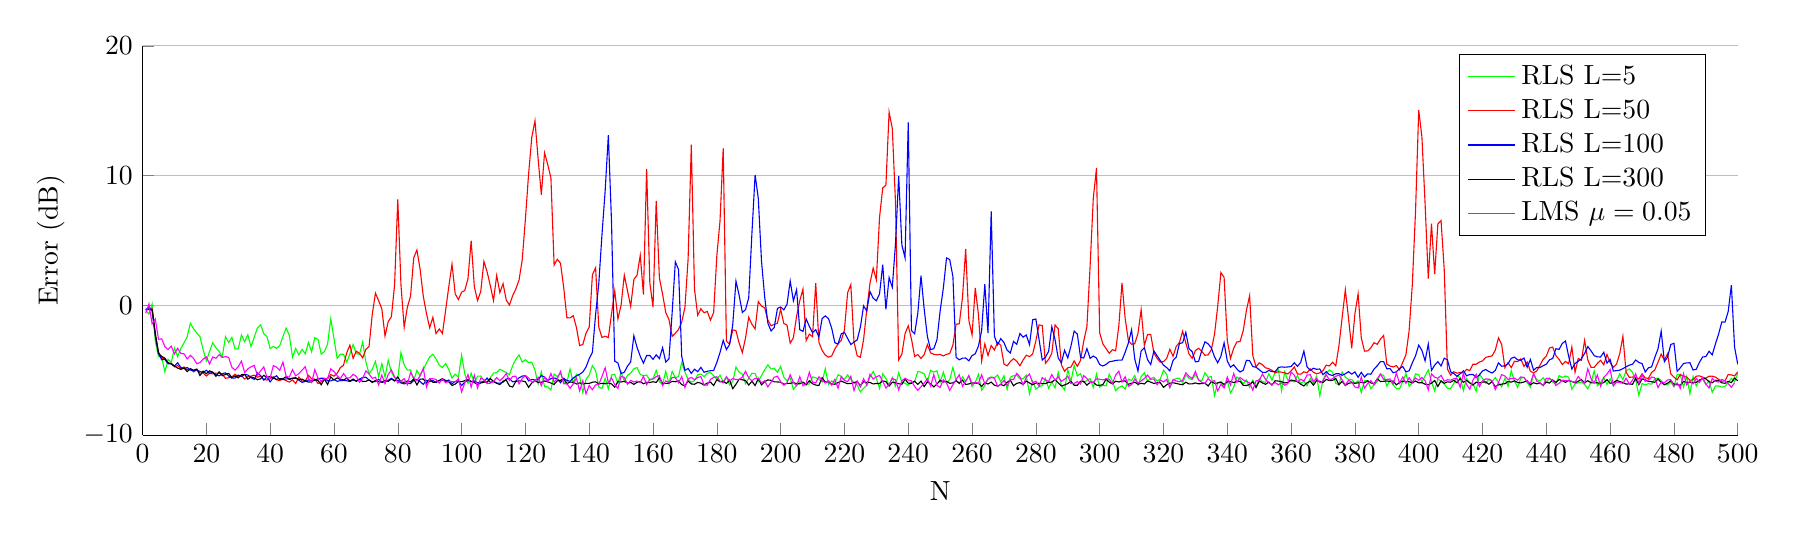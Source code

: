 % This file was created by matlab2tikz v0.4.7 running on MATLAB 8.1.
% Copyright (c) 2008--2014, Nico Schlömer <nico.schloemer@gmail.com>
% All rights reserved.
% Minimal pgfplots version: 1.3
% 
% The latest updates can be retrieved from
%   http://www.mathworks.com/matlabcentral/fileexchange/22022-matlab2tikz
% where you can also make suggestions and rate matlab2tikz.
% 
%
% defining custom colors
\definecolor{mycolor1}{rgb}{1.0,0.0,1.0}%
%
\begin{tikzpicture}

\begin{axis}[%
width=7.976in,
height=1.947in,
unbounded coords=jump,
scale only axis,
xmin=0,
xmax=500,
xlabel={N},
ymin=-10,
ymax=20,
ylabel={Error (dB)},
ymajorgrids,
axis x line*=bottom,
axis y line*=left,
legend style={draw=black,fill=white,legend cell align=left}
]
\addplot [color=green,solid]
  table[row sep=crcr]{1	-0.403\\
2	-0.658\\
3	0.111\\
4	-2.754\\
5	-3.931\\
6	-3.975\\
7	-5.121\\
8	-4.162\\
9	-4.38\\
10	-3.285\\
11	-3.953\\
12	-3.313\\
13	-2.889\\
14	-2.407\\
15	-1.378\\
16	-1.799\\
17	-2.125\\
18	-2.405\\
19	-3.424\\
20	-4.275\\
21	-3.558\\
22	-2.864\\
23	-3.259\\
24	-3.553\\
25	-3.945\\
26	-2.409\\
27	-2.865\\
28	-2.465\\
29	-3.37\\
30	-3.334\\
31	-2.283\\
32	-2.788\\
33	-2.265\\
34	-3.18\\
35	-2.472\\
36	-1.737\\
37	-1.497\\
38	-2.175\\
39	-2.408\\
40	-3.328\\
41	-3.166\\
42	-3.301\\
43	-3.101\\
44	-2.396\\
45	-1.743\\
46	-2.307\\
47	-3.984\\
48	-3.318\\
49	-3.812\\
50	-3.388\\
51	-3.729\\
52	-2.857\\
53	-3.572\\
54	-2.48\\
55	-2.627\\
56	-3.75\\
57	-3.556\\
58	-2.974\\
59	-1.038\\
60	-2.558\\
61	-4.082\\
62	-3.758\\
63	-3.766\\
64	-4.371\\
65	-3.733\\
66	-3.015\\
67	-3.705\\
68	-3.774\\
69	-2.817\\
70	-4.369\\
71	-5.26\\
72	-4.926\\
73	-4.314\\
74	-5.484\\
75	-4.49\\
76	-5.534\\
77	-4.218\\
78	-5.161\\
79	-5.586\\
80	-5.583\\
81	-3.633\\
82	-4.573\\
83	-4.989\\
84	-4.974\\
85	-5.772\\
86	-5.009\\
87	-5.413\\
88	-4.952\\
89	-4.426\\
90	-3.976\\
91	-3.759\\
92	-4.118\\
93	-4.61\\
94	-4.777\\
95	-4.479\\
96	-4.954\\
97	-5.596\\
98	-5.302\\
99	-5.534\\
100	-3.832\\
101	-5.273\\
102	-6.011\\
103	-5.215\\
104	-5.952\\
105	-5.451\\
106	-5.441\\
107	-5.838\\
108	-5.957\\
109	-5.57\\
110	-5.215\\
111	-5.173\\
112	-4.924\\
113	-5.039\\
114	-5.164\\
115	-5.336\\
116	-4.648\\
117	-4.147\\
118	-3.812\\
119	-4.363\\
120	-4.189\\
121	-4.394\\
122	-4.368\\
123	-4.985\\
124	-6.048\\
125	-5.109\\
126	-6.261\\
127	-6.274\\
128	-6.514\\
129	-5.287\\
130	-5.485\\
131	-5.206\\
132	-5.908\\
133	-5.92\\
134	-4.909\\
135	-5.98\\
136	-5.301\\
137	-5.437\\
138	-6.712\\
139	-5.7\\
140	-5.363\\
141	-4.641\\
142	-5.031\\
143	-6.286\\
144	-6.398\\
145	-5.624\\
146	-6.432\\
147	-5.362\\
148	-5.309\\
149	-6.005\\
150	-5.125\\
151	-5.848\\
152	-5.388\\
153	-5.209\\
154	-4.88\\
155	-4.787\\
156	-5.324\\
157	-5.414\\
158	-5.365\\
159	-5.762\\
160	-5.617\\
161	-5.009\\
162	-5.882\\
163	-6.084\\
164	-5.078\\
165	-6.029\\
166	-5.08\\
167	-5.575\\
168	-5.48\\
169	-4.393\\
170	-5.132\\
171	-5.705\\
172	-5.91\\
173	-5.797\\
174	-5.358\\
175	-5.281\\
176	-5.493\\
177	-5.223\\
178	-5.184\\
179	-5.417\\
180	-5.683\\
181	-5.374\\
182	-5.903\\
183	-5.509\\
184	-6.127\\
185	-5.847\\
186	-4.751\\
187	-5.149\\
188	-5.292\\
189	-6.038\\
190	-5.616\\
191	-5.228\\
192	-5.246\\
193	-5.851\\
194	-5.404\\
195	-4.965\\
196	-4.579\\
197	-4.893\\
198	-4.871\\
199	-5.148\\
200	-4.704\\
201	-5.526\\
202	-5.808\\
203	-5.587\\
204	-6.462\\
205	-6.188\\
206	-5.868\\
207	-5.981\\
208	-6.142\\
209	-6.039\\
210	-5.507\\
211	-5.563\\
212	-5.695\\
213	-5.89\\
214	-4.87\\
215	-6.1\\
216	-5.816\\
217	-5.973\\
218	-5.34\\
219	-5.463\\
220	-5.706\\
221	-5.357\\
222	-5.714\\
223	-5.931\\
224	-6.156\\
225	-6.662\\
226	-6.38\\
227	-6.165\\
228	-5.519\\
229	-5.097\\
230	-5.614\\
231	-6.398\\
232	-5.261\\
233	-5.632\\
234	-6.135\\
235	-5.569\\
236	-6.211\\
237	-5.179\\
238	-5.909\\
239	-6.004\\
240	-6.143\\
241	-5.936\\
242	-5.874\\
243	-5.088\\
244	-5.142\\
245	-5.269\\
246	-5.879\\
247	-5.001\\
248	-5.14\\
249	-5.036\\
250	-5.904\\
251	-5.14\\
252	-5.981\\
253	-5.721\\
254	-4.779\\
255	-5.787\\
256	-6.016\\
257	-5.5\\
258	-5.865\\
259	-5.456\\
260	-6.253\\
261	-5.923\\
262	-5.318\\
263	-6.536\\
264	-6.173\\
265	-5.606\\
266	-5.514\\
267	-5.569\\
268	-5.36\\
269	-5.891\\
270	-5.421\\
271	-6.471\\
272	-5.539\\
273	-5.413\\
274	-5.385\\
275	-5.65\\
276	-5.653\\
277	-5.387\\
278	-6.815\\
279	-5.833\\
280	-6.446\\
281	-6.277\\
282	-6.167\\
283	-5.638\\
284	-6.392\\
285	-5.872\\
286	-6.365\\
287	-5.145\\
288	-6.162\\
289	-6.516\\
290	-4.956\\
291	-5.85\\
292	-4.621\\
293	-5.432\\
294	-5.258\\
295	-5.937\\
296	-5.77\\
297	-5.642\\
298	-6.326\\
299	-5.284\\
300	-6.309\\
301	-6.156\\
302	-6.192\\
303	-5.295\\
304	-5.838\\
305	-6.566\\
306	-6.32\\
307	-6.202\\
308	-6.449\\
309	-5.686\\
310	-5.777\\
311	-5.404\\
312	-6.141\\
313	-5.485\\
314	-5.191\\
315	-5.84\\
316	-5.625\\
317	-5.54\\
318	-5.823\\
319	-5.681\\
320	-5.0\\
321	-5.292\\
322	-6.329\\
323	-5.762\\
324	-5.633\\
325	-5.6\\
326	-5.981\\
327	-5.351\\
328	-5.618\\
329	-5.719\\
330	-5.292\\
331	-5.733\\
332	-5.803\\
333	-5.185\\
334	-5.547\\
335	-5.477\\
336	-6.935\\
337	-5.956\\
338	-5.854\\
339	-6.277\\
340	-5.793\\
341	-6.75\\
342	-6.317\\
343	-5.517\\
344	-5.688\\
345	-6.026\\
346	-5.748\\
347	-6.321\\
348	-5.758\\
349	-6.274\\
350	-5.65\\
351	-5.865\\
352	-5.925\\
353	-5.258\\
354	-5.756\\
355	-5.175\\
356	-4.931\\
357	-6.57\\
358	-5.103\\
359	-5.779\\
360	-5.83\\
361	-5.886\\
362	-5.395\\
363	-6.024\\
364	-5.813\\
365	-6.192\\
366	-5.617\\
367	-5.998\\
368	-5.441\\
369	-6.949\\
370	-5.731\\
371	-5.237\\
372	-4.975\\
373	-5.149\\
374	-6.002\\
375	-6.129\\
376	-5.128\\
377	-5.513\\
378	-5.701\\
379	-5.704\\
380	-6.013\\
381	-5.812\\
382	-6.714\\
383	-5.79\\
384	-5.808\\
385	-6.42\\
386	-6.134\\
387	-5.868\\
388	-5.286\\
389	-5.404\\
390	-6.218\\
391	-5.769\\
392	-6.132\\
393	-6.405\\
394	-6.433\\
395	-5.831\\
396	-5.246\\
397	-6.216\\
398	-5.973\\
399	-5.273\\
400	-5.345\\
401	-5.906\\
402	-5.43\\
403	-4.97\\
404	-5.886\\
405	-6.579\\
406	-5.663\\
407	-5.844\\
408	-6.067\\
409	-6.386\\
410	-6.406\\
411	-6.016\\
412	-5.449\\
413	-5.541\\
414	-6.566\\
415	-5.634\\
416	-5.983\\
417	-6.028\\
418	-6.611\\
419	-5.291\\
420	-5.632\\
421	-5.987\\
422	-5.684\\
423	-5.868\\
424	-5.557\\
425	-5.939\\
426	-6.267\\
427	-5.612\\
428	-6.229\\
429	-5.024\\
430	-5.826\\
431	-6.31\\
432	-5.607\\
433	-5.553\\
434	-5.939\\
435	-6.31\\
436	-5.282\\
437	-5.733\\
438	-5.815\\
439	-5.565\\
440	-5.937\\
441	-5.594\\
442	-5.905\\
443	-6.032\\
444	-5.406\\
445	-5.55\\
446	-5.437\\
447	-5.528\\
448	-6.456\\
449	-6.051\\
450	-5.961\\
451	-5.915\\
452	-6.099\\
453	-6.429\\
454	-5.911\\
455	-5.051\\
456	-6.194\\
457	-5.926\\
458	-5.551\\
459	-6.093\\
460	-5.648\\
461	-6.196\\
462	-5.799\\
463	-5.279\\
464	-5.717\\
465	-5.047\\
466	-4.896\\
467	-5.149\\
468	-5.755\\
469	-6.923\\
470	-6.019\\
471	-6.116\\
472	-6.034\\
473	-6.068\\
474	-5.662\\
475	-5.599\\
476	-5.803\\
477	-6.096\\
478	-6.127\\
479	-5.901\\
480	-6.27\\
481	-5.31\\
482	-5.364\\
483	-6.284\\
484	-5.462\\
485	-6.814\\
486	-5.474\\
487	-6.206\\
488	-5.724\\
489	-5.696\\
490	-6.107\\
491	-5.814\\
492	-6.709\\
493	-6.21\\
494	-6.21\\
495	-6.299\\
496	-6.244\\
497	-5.929\\
498	-5.619\\
499	-5.878\\
500	-5.223\\
};
\addlegendentry{RLS L=5};

\addplot [color=red,solid]
  table[row sep=crcr]{1	-0.323\\
2	-0.315\\
3	-0.261\\
4	-2.298\\
5	-3.572\\
6	-4.081\\
7	-4.122\\
8	-4.42\\
9	-4.5\\
10	-4.736\\
11	-4.631\\
12	-4.881\\
13	-4.746\\
14	-4.97\\
15	-4.898\\
16	-5.123\\
17	-4.964\\
18	-5.212\\
19	-5.214\\
20	-5.442\\
21	-5.232\\
22	-5.276\\
23	-5.219\\
24	-5.215\\
25	-5.298\\
26	-5.617\\
27	-5.568\\
28	-5.505\\
29	-5.295\\
30	-5.525\\
31	-5.4\\
32	-5.674\\
33	-5.492\\
34	-5.45\\
35	-5.373\\
36	-5.533\\
37	-5.452\\
38	-5.695\\
39	-5.751\\
40	-5.645\\
41	-5.495\\
42	-5.738\\
43	-5.782\\
44	-5.665\\
45	-5.797\\
46	-5.91\\
47	-5.738\\
48	-6.012\\
49	-5.519\\
50	-5.833\\
51	-5.824\\
52	-5.387\\
53	-5.65\\
54	-5.677\\
55	-6.018\\
56	-5.886\\
57	-5.704\\
58	-5.649\\
59	-5.326\\
60	-5.452\\
61	-5.228\\
62	-4.792\\
63	-4.608\\
64	-3.65\\
65	-3.055\\
66	-4.082\\
67	-3.531\\
68	-3.694\\
69	-4.04\\
70	-3.385\\
71	-3.164\\
72	-0.691\\
73	0.949\\
74	0.357\\
75	-0.262\\
76	-2.364\\
77	-1.254\\
78	-0.869\\
79	1.582\\
80	8.166\\
81	1.578\\
82	-1.693\\
83	-0.132\\
84	0.722\\
85	3.664\\
86	4.274\\
87	2.786\\
88	0.701\\
89	-0.637\\
90	-1.719\\
91	-0.912\\
92	-2.17\\
93	-1.817\\
94	-2.163\\
95	-0.371\\
96	1.458\\
97	3.179\\
98	0.89\\
99	0.451\\
100	1.013\\
101	1.153\\
102	2.054\\
103	4.996\\
104	1.427\\
105	0.375\\
106	1.062\\
107	3.387\\
108	2.585\\
109	1.524\\
110	0.374\\
111	2.305\\
112	0.988\\
113	1.675\\
114	0.404\\
115	0.029\\
116	0.746\\
117	1.264\\
118	1.95\\
119	3.494\\
120	6.644\\
121	10.112\\
122	12.947\\
123	14.227\\
124	11.256\\
125	8.528\\
126	11.757\\
127	10.85\\
128	9.834\\
129	3.1\\
130	3.555\\
131	3.243\\
132	1.392\\
133	-0.949\\
134	-0.965\\
135	-0.786\\
136	-1.705\\
137	-3.096\\
138	-3.012\\
139	-2.145\\
140	-1.672\\
141	2.352\\
142	2.905\\
143	-1.667\\
144	-2.471\\
145	-2.373\\
146	-2.476\\
147	-0.639\\
148	1.12\\
149	-1.04\\
150	0.03\\
151	2.335\\
152	1.13\\
153	-0.08\\
154	2.005\\
155	2.323\\
156	3.856\\
157	0.829\\
158	10.517\\
159	1.746\\
160	-0.122\\
161	8.052\\
162	2.12\\
163	0.859\\
164	-0.547\\
165	-1.092\\
166	-2.383\\
167	-2.142\\
168	-1.851\\
169	-1.282\\
170	-0.169\\
171	3.574\\
172	12.381\\
173	1.263\\
174	-0.762\\
175	-0.257\\
176	-0.565\\
177	-0.468\\
178	-1.131\\
179	-0.557\\
180	3.812\\
181	6.504\\
182	12.103\\
183	-2.742\\
184	-2.98\\
185	-1.883\\
186	-1.945\\
187	-2.907\\
188	-3.639\\
189	-2.5\\
190	-0.91\\
191	-1.455\\
192	-1.811\\
193	0.296\\
194	-0.051\\
195	-0.193\\
196	-1.137\\
197	-1.569\\
198	-1.469\\
199	-1.371\\
200	-0.297\\
201	-1.391\\
202	-1.522\\
203	-2.906\\
204	-2.488\\
205	-0.838\\
206	0.366\\
207	1.256\\
208	-2.711\\
209	-2.217\\
210	-2.416\\
211	1.72\\
212	-2.841\\
213	-3.466\\
214	-3.827\\
215	-3.987\\
216	-3.896\\
217	-3.359\\
218	-2.958\\
219	-2.691\\
220	-1.889\\
221	0.98\\
222	1.603\\
223	-2.821\\
224	-3.885\\
225	-3.994\\
226	-2.636\\
227	-0.328\\
228	1.698\\
229	2.874\\
230	1.975\\
231	6.776\\
232	9.045\\
233	9.263\\
234	14.892\\
235	13.632\\
236	7.956\\
237	-4.197\\
238	-3.756\\
239	-2.176\\
240	-1.57\\
241	-2.578\\
242	-3.935\\
243	-3.786\\
244	-4.081\\
245	-3.787\\
246	-3.017\\
247	-3.654\\
248	-3.767\\
249	-3.811\\
250	-3.771\\
251	-3.891\\
252	-3.771\\
253	-3.704\\
254	-3.049\\
255	-1.444\\
256	-1.421\\
257	0.617\\
258	4.36\\
259	-1.15\\
260	-2.283\\
261	1.338\\
262	-0.704\\
263	-4.289\\
264	-2.96\\
265	-3.861\\
266	-3.088\\
267	-3.433\\
268	-2.855\\
269	-3.075\\
270	-4.513\\
271	-4.658\\
272	-4.326\\
273	-4.098\\
274	-4.302\\
275	-4.648\\
276	-4.203\\
277	-3.84\\
278	-3.942\\
279	-3.739\\
280	-2.727\\
281	-1.5\\
282	-1.551\\
283	-4.461\\
284	-4.154\\
285	-3.691\\
286	-1.507\\
287	-1.797\\
288	-4.575\\
289	-5.068\\
290	-4.811\\
291	-4.748\\
292	-4.27\\
293	-4.693\\
294	-4.237\\
295	-2.754\\
296	-1.632\\
297	3.01\\
298	8.25\\
299	10.585\\
300	-2.108\\
301	-2.962\\
302	-3.32\\
303	-3.685\\
304	-3.412\\
305	-3.494\\
306	-1.593\\
307	1.738\\
308	-1.026\\
309	-2.706\\
310	-2.992\\
311	-2.949\\
312	-2.161\\
313	-0.327\\
314	-3.093\\
315	-2.252\\
316	-2.231\\
317	-3.673\\
318	-4.083\\
319	-4.37\\
320	-4.326\\
321	-4.083\\
322	-3.383\\
323	-3.917\\
324	-3.159\\
325	-2.85\\
326	-1.987\\
327	-2.896\\
328	-3.739\\
329	-4.077\\
330	-3.477\\
331	-3.301\\
332	-3.534\\
333	-3.846\\
334	-3.805\\
335	-3.42\\
336	-2.226\\
337	-0.059\\
338	2.53\\
339	2.158\\
340	-2.694\\
341	-4.083\\
342	-3.308\\
343	-2.81\\
344	-2.789\\
345	-1.94\\
346	-0.384\\
347	0.753\\
348	-3.865\\
349	-4.731\\
350	-4.423\\
351	-4.568\\
352	-4.813\\
353	-4.871\\
354	-4.996\\
355	-5.199\\
356	-5.11\\
357	-5.145\\
358	-5.197\\
359	-5.282\\
360	-5.045\\
361	-4.747\\
362	-5.277\\
363	-5.3\\
364	-5.117\\
365	-5.191\\
366	-4.897\\
367	-5.155\\
368	-5.263\\
369	-5.194\\
370	-5.02\\
371	-4.604\\
372	-4.661\\
373	-4.379\\
374	-4.654\\
375	-3.106\\
376	-0.931\\
377	1.208\\
378	-1.005\\
379	-3.303\\
380	-0.654\\
381	0.889\\
382	-2.493\\
383	-3.526\\
384	-3.505\\
385	-3.262\\
386	-2.87\\
387	-2.995\\
388	-2.597\\
389	-2.313\\
390	-4.521\\
391	-4.672\\
392	-4.741\\
393	-4.631\\
394	-4.964\\
395	-4.379\\
396	-3.796\\
397	-1.939\\
398	1.628\\
399	7.223\\
400	15.035\\
401	12.992\\
402	7.82\\
403	2.064\\
404	6.303\\
405	2.405\\
406	6.277\\
407	6.538\\
408	2.756\\
409	-4.901\\
410	-5.374\\
411	-5.108\\
412	-5.222\\
413	-5.169\\
414	-5.214\\
415	-4.927\\
416	-5.025\\
417	-4.533\\
418	-4.53\\
419	-4.365\\
420	-4.274\\
421	-4.002\\
422	-3.945\\
423	-3.886\\
424	-3.45\\
425	-2.501\\
426	-3.014\\
427	-4.792\\
428	-4.404\\
429	-4.791\\
430	-4.302\\
431	-4.331\\
432	-4.119\\
433	-4.706\\
434	-4.362\\
435	-5.068\\
436	-5.2\\
437	-5.052\\
438	-4.607\\
439	-4.159\\
440	-3.904\\
441	-3.277\\
442	-3.215\\
443	-3.875\\
444	-4.16\\
445	-4.554\\
446	-4.317\\
447	-4.498\\
448	-3.199\\
449	-5.154\\
450	-4.082\\
451	-4.231\\
452	-2.688\\
453	-4.201\\
454	-4.77\\
455	-4.775\\
456	-4.466\\
457	-4.227\\
458	-4.574\\
459	-3.78\\
460	-4.409\\
461	-4.77\\
462	-4.519\\
463	-3.727\\
464	-2.376\\
465	-5.145\\
466	-5.542\\
467	-5.517\\
468	-5.528\\
469	-5.664\\
470	-5.27\\
471	-5.592\\
472	-5.618\\
473	-5.163\\
474	-4.967\\
475	-4.375\\
476	-3.752\\
477	-4.219\\
478	-3.723\\
479	-5.28\\
480	-5.524\\
481	-5.736\\
482	-5.321\\
483	-5.481\\
484	-5.517\\
485	-5.773\\
486	-5.723\\
487	-5.452\\
488	-5.425\\
489	-5.53\\
490	-5.607\\
491	-5.458\\
492	-5.452\\
493	-5.523\\
494	-5.689\\
495	-5.847\\
496	-5.8\\
497	-5.328\\
498	-5.354\\
499	-5.433\\
500	-5.114\\
};
\addlegendentry{RLS L=50};

\addplot [color=blue,solid]
  table[row sep=crcr]{1	-0.301\\
2	-0.182\\
3	-0.322\\
4	-2.347\\
5	-3.702\\
6	-4.188\\
7	-4.159\\
8	-4.492\\
9	-4.5\\
10	-4.668\\
11	-4.419\\
12	-4.778\\
13	-4.879\\
14	-4.785\\
15	-4.987\\
16	-5.016\\
17	-4.971\\
18	-5.091\\
19	-5.169\\
20	-4.991\\
21	-5.23\\
22	-5.15\\
23	-5.336\\
24	-5.427\\
25	-5.26\\
26	-5.195\\
27	-5.442\\
28	-5.608\\
29	-5.595\\
30	-5.365\\
31	-5.484\\
32	-5.317\\
33	-5.36\\
34	-5.567\\
35	-5.697\\
36	-5.201\\
37	-5.409\\
38	-5.759\\
39	-5.504\\
40	-5.895\\
41	-5.577\\
42	-5.42\\
43	-5.714\\
44	-5.719\\
45	-5.663\\
46	-5.665\\
47	-5.6\\
48	-5.566\\
49	-5.766\\
50	-5.928\\
51	-5.859\\
52	-5.747\\
53	-5.78\\
54	-5.771\\
55	-5.649\\
56	-5.609\\
57	-5.618\\
58	-5.802\\
59	-5.812\\
60	-5.698\\
61	-5.85\\
62	-5.795\\
63	-5.785\\
64	-5.801\\
65	-5.861\\
66	-5.742\\
67	-5.829\\
68	-5.685\\
69	-5.55\\
70	-5.53\\
71	-5.751\\
72	-5.874\\
73	-5.865\\
74	-5.698\\
75	-5.929\\
76	-5.89\\
77	-5.77\\
78	-5.609\\
79	-5.796\\
80	-5.769\\
81	-5.976\\
82	-6.048\\
83	-5.973\\
84	-6.031\\
85	-5.769\\
86	-5.702\\
87	-5.872\\
88	-6.082\\
89	-5.775\\
90	-5.865\\
91	-5.792\\
92	-5.933\\
93	-5.798\\
94	-5.753\\
95	-5.849\\
96	-5.751\\
97	-6.037\\
98	-5.859\\
99	-5.803\\
100	-6.173\\
101	-5.909\\
102	-5.761\\
103	-5.856\\
104	-5.817\\
105	-5.953\\
106	-5.902\\
107	-5.869\\
108	-5.597\\
109	-5.929\\
110	-5.84\\
111	-5.98\\
112	-5.99\\
113	-5.918\\
114	-5.663\\
115	-5.629\\
116	-5.884\\
117	-5.837\\
118	-5.582\\
119	-5.445\\
120	-5.408\\
121	-5.817\\
122	-5.705\\
123	-5.744\\
124	-5.715\\
125	-5.406\\
126	-5.525\\
127	-5.789\\
128	-5.648\\
129	-5.602\\
130	-5.633\\
131	-5.956\\
132	-5.613\\
133	-5.784\\
134	-5.843\\
135	-5.591\\
136	-5.435\\
137	-5.307\\
138	-5.13\\
139	-4.75\\
140	-4.104\\
141	-3.619\\
142	-0.71\\
143	1.673\\
144	5.445\\
145	8.813\\
146	13.126\\
147	6.372\\
148	-4.295\\
149	-4.436\\
150	-5.258\\
151	-5.141\\
152	-4.687\\
153	-4.348\\
154	-2.337\\
155	-3.238\\
156	-3.913\\
157	-4.449\\
158	-3.86\\
159	-3.854\\
160	-4.157\\
161	-3.807\\
162	-4.098\\
163	-3.254\\
164	-4.368\\
165	-4.111\\
166	-0.546\\
167	3.361\\
168	2.763\\
169	-3.929\\
170	-5.008\\
171	-4.859\\
172	-5.236\\
173	-4.916\\
174	-5.108\\
175	-4.773\\
176	-5.149\\
177	-5.077\\
178	-5.031\\
179	-5.016\\
180	-4.402\\
181	-3.626\\
182	-2.693\\
183	-3.402\\
184	-3.018\\
185	-1.458\\
186	1.876\\
187	0.776\\
188	-0.545\\
189	-0.324\\
190	0.588\\
191	5.543\\
192	10.056\\
193	8.242\\
194	3.431\\
195	0.643\\
196	-1.37\\
197	-1.968\\
198	-1.704\\
199	-0.234\\
200	-0.119\\
201	-0.343\\
202	0.085\\
203	1.88\\
204	0.351\\
205	1.21\\
206	-1.863\\
207	-2.004\\
208	-1.04\\
209	-1.618\\
210	-2.096\\
211	-1.871\\
212	-2.436\\
213	-1.015\\
214	-0.81\\
215	-1.018\\
216	-1.754\\
217	-2.879\\
218	-2.968\\
219	-2.19\\
220	-2.081\\
221	-2.544\\
222	-3.013\\
223	-2.823\\
224	-2.659\\
225	-1.672\\
226	-0.035\\
227	-0.436\\
228	1.069\\
229	0.561\\
230	0.359\\
231	0.888\\
232	3.144\\
233	-0.306\\
234	2.15\\
235	1.395\\
236	4.728\\
237	9.987\\
238	4.657\\
239	3.674\\
240	14.099\\
241	-1.93\\
242	-2.182\\
243	-0.589\\
244	2.293\\
245	-0.301\\
246	-2.398\\
247	-3.403\\
248	-3.335\\
249	-2.652\\
250	-0.418\\
251	1.333\\
252	3.656\\
253	3.528\\
254	2.229\\
255	-4.001\\
256	-4.189\\
257	-4.068\\
258	-4.052\\
259	-4.269\\
260	-3.866\\
261	-3.725\\
262	-3.141\\
263	-1.949\\
264	1.634\\
265	-2.139\\
266	7.237\\
267	-2.37\\
268	-3.024\\
269	-2.557\\
270	-2.861\\
271	-3.454\\
272	-3.663\\
273	-2.774\\
274	-2.999\\
275	-2.165\\
276	-2.446\\
277	-2.281\\
278	-3.023\\
279	-1.104\\
280	-1.05\\
281	-2.623\\
282	-4.21\\
283	-3.987\\
284	-3.539\\
285	-1.638\\
286	-2.613\\
287	-4.051\\
288	-4.416\\
289	-3.455\\
290	-4.045\\
291	-3.127\\
292	-1.981\\
293	-2.209\\
294	-3.998\\
295	-4.056\\
296	-3.328\\
297	-4.078\\
298	-3.897\\
299	-4.056\\
300	-4.558\\
301	-4.668\\
302	-4.547\\
303	-4.346\\
304	-4.3\\
305	-4.243\\
306	-4.212\\
307	-4.219\\
308	-3.608\\
309	-2.89\\
310	-1.881\\
311	-4.137\\
312	-5.059\\
313	-3.504\\
314	-3.26\\
315	-4.178\\
316	-4.556\\
317	-3.507\\
318	-3.872\\
319	-4.247\\
320	-4.599\\
321	-4.791\\
322	-5.044\\
323	-4.241\\
324	-3.976\\
325	-2.935\\
326	-2.878\\
327	-2.074\\
328	-3.325\\
329	-3.567\\
330	-4.35\\
331	-4.311\\
332	-3.482\\
333	-2.805\\
334	-2.962\\
335	-3.271\\
336	-3.964\\
337	-4.421\\
338	-3.91\\
339	-2.885\\
340	-4.277\\
341	-4.76\\
342	-4.575\\
343	-4.897\\
344	-5.131\\
345	-4.995\\
346	-4.229\\
347	-4.265\\
348	-4.71\\
349	-4.761\\
350	-4.951\\
351	-5.154\\
352	-5.17\\
353	-5.006\\
354	-5.104\\
355	-5.104\\
356	-4.786\\
357	-4.735\\
358	-4.762\\
359	-4.74\\
360	-4.706\\
361	-4.419\\
362	-4.698\\
363	-4.387\\
364	-3.522\\
365	-4.73\\
366	-5.004\\
367	-4.843\\
368	-4.922\\
369	-4.899\\
370	-5.337\\
371	-5.107\\
372	-5.332\\
373	-5.398\\
374	-5.266\\
375	-5.26\\
376	-5.379\\
377	-5.273\\
378	-5.108\\
379	-5.295\\
380	-5.124\\
381	-5.539\\
382	-5.156\\
383	-5.518\\
384	-5.273\\
385	-5.304\\
386	-4.904\\
387	-4.649\\
388	-4.33\\
389	-4.33\\
390	-4.881\\
391	-4.871\\
392	-5.188\\
393	-5.116\\
394	-4.856\\
395	-4.708\\
396	-5.12\\
397	-5.036\\
398	-4.421\\
399	-3.885\\
400	-3.059\\
401	-3.467\\
402	-4.27\\
403	-2.978\\
404	-5.008\\
405	-4.605\\
406	-4.333\\
407	-4.666\\
408	-4.067\\
409	-4.187\\
410	-5.116\\
411	-5.249\\
412	-5.461\\
413	-5.264\\
414	-5.036\\
415	-5.427\\
416	-5.322\\
417	-5.319\\
418	-5.557\\
419	-5.363\\
420	-5.048\\
421	-4.936\\
422	-5.097\\
423	-5.208\\
424	-5.01\\
425	-4.422\\
426	-4.693\\
427	-4.643\\
428	-4.496\\
429	-4.075\\
430	-3.984\\
431	-4.192\\
432	-4.233\\
433	-4.055\\
434	-4.769\\
435	-4.164\\
436	-4.995\\
437	-4.779\\
438	-4.786\\
439	-4.648\\
440	-4.528\\
441	-4.191\\
442	-4.081\\
443	-3.338\\
444	-3.386\\
445	-2.93\\
446	-2.741\\
447	-3.92\\
448	-4.906\\
449	-4.47\\
450	-4.309\\
451	-4.111\\
452	-3.695\\
453	-3.172\\
454	-3.498\\
455	-3.87\\
456	-3.964\\
457	-3.975\\
458	-3.608\\
459	-4.443\\
460	-4.161\\
461	-5.06\\
462	-5.021\\
463	-4.996\\
464	-4.871\\
465	-4.728\\
466	-4.602\\
467	-4.529\\
468	-4.206\\
469	-4.398\\
470	-4.479\\
471	-5.133\\
472	-4.81\\
473	-4.734\\
474	-4.001\\
475	-3.356\\
476	-1.982\\
477	-4.339\\
478	-3.981\\
479	-3.013\\
480	-2.921\\
481	-5.077\\
482	-4.805\\
483	-4.479\\
484	-4.426\\
485	-4.419\\
486	-4.982\\
487	-4.916\\
488	-4.38\\
489	-3.972\\
490	-3.943\\
491	-3.532\\
492	-3.809\\
493	-2.968\\
494	-2.207\\
495	-1.271\\
496	-1.29\\
497	-0.473\\
498	1.567\\
499	-3.211\\
500	-4.541\\
};
\addlegendentry{RLS L=100};

\addplot [color=black,solid]
  table[row sep=crcr]{1	-0.355\\
2	-0.291\\
3	-0.344\\
4	-2.126\\
5	-3.702\\
6	-3.93\\
7	-4.067\\
8	-4.425\\
9	-4.49\\
10	-4.675\\
11	-4.83\\
12	-4.929\\
13	-4.82\\
14	-5.102\\
15	-4.876\\
16	-4.997\\
17	-4.9\\
18	-5.399\\
19	-5.068\\
20	-5.26\\
21	-5.038\\
22	-5.145\\
23	-5.459\\
24	-5.122\\
25	-5.414\\
26	-5.322\\
27	-5.241\\
28	-5.565\\
29	-5.432\\
30	-5.586\\
31	-5.33\\
32	-5.307\\
33	-5.685\\
34	-5.52\\
35	-5.586\\
36	-5.724\\
37	-5.661\\
38	-5.383\\
39	-5.567\\
40	-5.461\\
41	-5.615\\
42	-5.694\\
43	-5.636\\
44	-5.653\\
45	-5.489\\
46	-5.705\\
47	-5.626\\
48	-5.604\\
49	-5.706\\
50	-5.68\\
51	-5.812\\
52	-5.907\\
53	-5.89\\
54	-5.72\\
55	-5.783\\
56	-6.113\\
57	-5.672\\
58	-6.093\\
59	-5.507\\
60	-5.751\\
61	-5.582\\
62	-5.705\\
63	-5.74\\
64	-5.613\\
65	-5.828\\
66	-5.675\\
67	-5.843\\
68	-5.698\\
69	-5.86\\
70	-5.848\\
71	-5.74\\
72	-5.939\\
73	-5.782\\
74	-5.868\\
75	-5.916\\
76	-5.771\\
77	-5.856\\
78	-5.667\\
79	-5.819\\
80	-5.515\\
81	-5.906\\
82	-5.923\\
83	-5.824\\
84	-5.9\\
85	-5.664\\
86	-6.127\\
87	-5.687\\
88	-5.665\\
89	-5.975\\
90	-5.677\\
91	-5.924\\
92	-5.912\\
93	-5.777\\
94	-5.645\\
95	-5.785\\
96	-5.888\\
97	-6.17\\
98	-6.059\\
99	-5.861\\
100	-5.874\\
101	-5.792\\
102	-5.715\\
103	-5.864\\
104	-5.93\\
105	-6.086\\
106	-5.977\\
107	-5.917\\
108	-5.9\\
109	-5.634\\
110	-5.875\\
111	-5.997\\
112	-6.1\\
113	-5.839\\
114	-5.753\\
115	-6.208\\
116	-6.291\\
117	-5.849\\
118	-5.815\\
119	-5.82\\
120	-5.884\\
121	-6.309\\
122	-5.978\\
123	-5.801\\
124	-5.933\\
125	-5.92\\
126	-5.818\\
127	-5.884\\
128	-5.982\\
129	-6.087\\
130	-5.809\\
131	-5.771\\
132	-5.656\\
133	-6.031\\
134	-5.906\\
135	-5.923\\
136	-6.054\\
137	-5.966\\
138	-6.044\\
139	-6.005\\
140	-6.01\\
141	-5.919\\
142	-5.886\\
143	-6.043\\
144	-6.001\\
145	-6.038\\
146	-5.98\\
147	-6.049\\
148	-6.301\\
149	-5.854\\
150	-5.902\\
151	-5.844\\
152	-5.985\\
153	-5.933\\
154	-6.083\\
155	-5.919\\
156	-5.866\\
157	-6.037\\
158	-5.923\\
159	-5.941\\
160	-5.879\\
161	-5.933\\
162	-5.58\\
163	-6.008\\
164	-6.011\\
165	-5.988\\
166	-5.85\\
167	-5.881\\
168	-5.82\\
169	-6.103\\
170	-6.196\\
171	-5.829\\
172	-6.051\\
173	-6.075\\
174	-5.928\\
175	-5.989\\
176	-6.138\\
177	-5.984\\
178	-5.908\\
179	-6.174\\
180	-5.717\\
181	-5.886\\
182	-5.839\\
183	-6.019\\
184	-5.759\\
185	-6.414\\
186	-6.077\\
187	-5.684\\
188	-5.73\\
189	-5.791\\
190	-6.137\\
191	-5.851\\
192	-6.17\\
193	-5.644\\
194	-6.115\\
195	-5.873\\
196	-5.74\\
197	-5.772\\
198	-5.887\\
199	-5.898\\
200	-5.916\\
201	-6.066\\
202	-6.019\\
203	-5.999\\
204	-5.95\\
205	-6.023\\
206	-6.044\\
207	-5.905\\
208	-6.096\\
209	-5.81\\
210	-6.033\\
211	-6.136\\
212	-6.172\\
213	-5.57\\
214	-5.907\\
215	-5.883\\
216	-6.06\\
217	-6.072\\
218	-5.955\\
219	-5.824\\
220	-5.94\\
221	-6.032\\
222	-6.01\\
223	-5.954\\
224	-5.862\\
225	-6.19\\
226	-5.874\\
227	-5.938\\
228	-5.934\\
229	-6.05\\
230	-6.014\\
231	-6.012\\
232	-5.815\\
233	-5.873\\
234	-6.213\\
235	-5.921\\
236	-5.961\\
237	-6.03\\
238	-6.074\\
239	-5.687\\
240	-5.992\\
241	-6.001\\
242	-5.839\\
243	-6.085\\
244	-5.835\\
245	-6.253\\
246	-5.894\\
247	-6.038\\
248	-6.282\\
249	-6.053\\
250	-5.78\\
251	-5.903\\
252	-5.857\\
253	-6.002\\
254	-5.969\\
255	-5.79\\
256	-6.007\\
257	-5.754\\
258	-6.092\\
259	-6.05\\
260	-5.967\\
261	-5.99\\
262	-6.0\\
263	-6.249\\
264	-5.956\\
265	-6.053\\
266	-5.903\\
267	-6.147\\
268	-6.217\\
269	-6.091\\
270	-6.188\\
271	-5.919\\
272	-5.767\\
273	-6.193\\
274	-6.003\\
275	-5.95\\
276	-6.087\\
277	-5.831\\
278	-5.976\\
279	-6.115\\
280	-5.984\\
281	-5.998\\
282	-6.024\\
283	-6.029\\
284	-5.919\\
285	-5.912\\
286	-5.716\\
287	-5.967\\
288	-6.205\\
289	-6.126\\
290	-6.025\\
291	-5.841\\
292	-6.15\\
293	-6.154\\
294	-5.847\\
295	-5.852\\
296	-6.146\\
297	-5.921\\
298	-5.915\\
299	-6.143\\
300	-6.159\\
301	-6.101\\
302	-5.684\\
303	-5.91\\
304	-6.05\\
305	-5.843\\
306	-5.899\\
307	-5.824\\
308	-5.821\\
309	-6.082\\
310	-5.991\\
311	-5.918\\
312	-6.072\\
313	-6.002\\
314	-6.05\\
315	-5.829\\
316	-5.907\\
317	-6.018\\
318	-5.953\\
319	-5.956\\
320	-6.314\\
321	-6.116\\
322	-5.988\\
323	-5.961\\
324	-6.008\\
325	-6.069\\
326	-6.117\\
327	-5.916\\
328	-6.051\\
329	-6.046\\
330	-5.973\\
331	-6.039\\
332	-6.026\\
333	-5.985\\
334	-6.211\\
335	-5.866\\
336	-6.01\\
337	-5.975\\
338	-5.923\\
339	-6.083\\
340	-5.889\\
341	-5.851\\
342	-5.945\\
343	-5.861\\
344	-5.845\\
345	-6.158\\
346	-6.171\\
347	-6.081\\
348	-5.881\\
349	-6.325\\
350	-5.833\\
351	-5.967\\
352	-6.082\\
353	-5.904\\
354	-6.133\\
355	-5.806\\
356	-5.829\\
357	-5.872\\
358	-5.973\\
359	-5.931\\
360	-5.747\\
361	-5.802\\
362	-5.869\\
363	-6.067\\
364	-6.212\\
365	-5.966\\
366	-5.833\\
367	-6.143\\
368	-5.785\\
369	-5.846\\
370	-5.939\\
371	-5.704\\
372	-5.792\\
373	-5.775\\
374	-5.628\\
375	-6.108\\
376	-5.851\\
377	-6.173\\
378	-6.001\\
379	-5.953\\
380	-6.004\\
381	-5.969\\
382	-5.925\\
383	-5.971\\
384	-5.802\\
385	-5.97\\
386	-6.043\\
387	-5.662\\
388	-5.863\\
389	-5.847\\
390	-5.817\\
391	-5.861\\
392	-5.825\\
393	-6.121\\
394	-5.933\\
395	-5.841\\
396	-5.871\\
397	-5.876\\
398	-5.967\\
399	-5.823\\
400	-5.965\\
401	-5.952\\
402	-6.073\\
403	-6.118\\
404	-5.993\\
405	-5.782\\
406	-6.246\\
407	-5.815\\
408	-6.0\\
409	-5.888\\
410	-5.917\\
411	-5.768\\
412	-5.961\\
413	-5.628\\
414	-5.929\\
415	-5.784\\
416	-5.968\\
417	-6.142\\
418	-5.913\\
419	-5.967\\
420	-5.907\\
421	-5.895\\
422	-6.076\\
423	-5.867\\
424	-6.267\\
425	-6.121\\
426	-6.064\\
427	-6.031\\
428	-5.865\\
429	-5.91\\
430	-5.81\\
431	-5.938\\
432	-5.971\\
433	-5.897\\
434	-5.815\\
435	-6.11\\
436	-5.958\\
437	-6.042\\
438	-5.979\\
439	-6.154\\
440	-5.911\\
441	-5.986\\
442	-5.742\\
443	-5.935\\
444	-5.71\\
445	-5.804\\
446	-5.927\\
447	-5.776\\
448	-5.861\\
449	-5.961\\
450	-5.843\\
451	-5.719\\
452	-5.96\\
453	-5.796\\
454	-5.962\\
455	-5.968\\
456	-5.961\\
457	-6.023\\
458	-5.95\\
459	-5.719\\
460	-5.996\\
461	-5.961\\
462	-5.781\\
463	-5.866\\
464	-5.946\\
465	-6.061\\
466	-6.043\\
467	-6.079\\
468	-5.625\\
469	-6.109\\
470	-5.66\\
471	-5.737\\
472	-5.855\\
473	-5.879\\
474	-5.924\\
475	-5.669\\
476	-5.928\\
477	-6.107\\
478	-5.992\\
479	-5.8\\
480	-6.061\\
481	-6.11\\
482	-6.144\\
483	-5.86\\
484	-5.923\\
485	-5.931\\
486	-5.934\\
487	-5.923\\
488	-5.765\\
489	-5.631\\
490	-5.654\\
491	-5.88\\
492	-5.956\\
493	-5.769\\
494	-5.794\\
495	-5.965\\
496	-5.999\\
497	-5.857\\
498	-5.946\\
499	-5.595\\
500	-5.808\\
};
\addlegendentry{RLS L=300};

\addplot [color=mycolor1,solid]
  table[row sep=crcr]{1	-0.598\\
2	0.115\\
3	-1.424\\
4	-1.047\\
5	-2.608\\
6	-2.576\\
7	-3.179\\
8	-3.407\\
9	-3.142\\
10	-3.746\\
11	-3.297\\
12	-3.71\\
13	-3.73\\
14	-4.123\\
15	-3.851\\
16	-4.093\\
17	-4.493\\
18	-4.41\\
19	-4.134\\
20	-3.963\\
21	-4.516\\
22	-3.972\\
23	-4.074\\
24	-3.793\\
25	-4.011\\
26	-3.933\\
27	-4.013\\
28	-4.769\\
29	-4.986\\
30	-4.715\\
31	-4.288\\
32	-5.171\\
33	-4.89\\
34	-4.733\\
35	-4.619\\
36	-5.371\\
37	-5.046\\
38	-4.737\\
39	-5.561\\
40	-5.597\\
41	-4.638\\
42	-4.755\\
43	-5.006\\
44	-4.363\\
45	-5.46\\
46	-5.525\\
47	-4.95\\
48	-5.428\\
49	-5.252\\
50	-4.985\\
51	-4.719\\
52	-5.612\\
53	-5.939\\
54	-4.949\\
55	-5.608\\
56	-5.82\\
57	-5.646\\
58	-5.626\\
59	-4.891\\
60	-5.088\\
61	-5.414\\
62	-5.641\\
63	-5.248\\
64	-5.597\\
65	-5.582\\
66	-5.308\\
67	-5.472\\
68	-5.916\\
69	-5.621\\
70	-5.043\\
71	-5.286\\
72	-5.621\\
73	-5.536\\
74	-6.125\\
75	-5.365\\
76	-6.036\\
77	-5.315\\
78	-4.973\\
79	-5.495\\
80	-5.97\\
81	-5.826\\
82	-5.646\\
83	-6.11\\
84	-5.17\\
85	-5.583\\
86	-5.806\\
87	-5.41\\
88	-4.832\\
89	-6.299\\
90	-5.646\\
91	-5.647\\
92	-5.708\\
93	-5.977\\
94	-5.681\\
95	-5.955\\
96	-5.855\\
97	-5.865\\
98	-5.889\\
99	-5.642\\
100	-6.66\\
101	-5.977\\
102	-5.334\\
103	-6.3\\
104	-5.378\\
105	-6.367\\
106	-5.599\\
107	-5.716\\
108	-6.027\\
109	-5.991\\
110	-5.865\\
111	-5.558\\
112	-5.806\\
113	-5.572\\
114	-5.251\\
115	-5.788\\
116	-5.465\\
117	-5.459\\
118	-6.044\\
119	-5.624\\
120	-5.404\\
121	-5.583\\
122	-5.924\\
123	-5.814\\
124	-5.546\\
125	-6.183\\
126	-5.523\\
127	-5.886\\
128	-5.249\\
129	-5.911\\
130	-5.638\\
131	-5.088\\
132	-6.035\\
133	-6.032\\
134	-6.384\\
135	-6.049\\
136	-5.614\\
137	-6.581\\
138	-5.802\\
139	-6.81\\
140	-6.167\\
141	-6.499\\
142	-6.125\\
143	-6.088\\
144	-5.475\\
145	-4.81\\
146	-5.959\\
147	-5.583\\
148	-6.099\\
149	-6.396\\
150	-5.463\\
151	-5.549\\
152	-6.075\\
153	-5.782\\
154	-5.901\\
155	-5.828\\
156	-5.937\\
157	-5.466\\
158	-6.112\\
159	-5.683\\
160	-5.683\\
161	-5.479\\
162	-5.406\\
163	-6.185\\
164	-5.816\\
165	-5.947\\
166	-5.55\\
167	-5.562\\
168	-5.963\\
169	-5.483\\
170	-6.327\\
171	-5.653\\
172	-5.549\\
173	-5.722\\
174	-5.561\\
175	-5.481\\
176	-6.121\\
177	-6.151\\
178	-5.706\\
179	-5.551\\
180	-5.492\\
181	-5.834\\
182	-5.956\\
183	-5.501\\
184	-5.812\\
185	-5.634\\
186	-5.71\\
187	-5.713\\
188	-5.524\\
189	-5.085\\
190	-5.588\\
191	-5.804\\
192	-5.616\\
193	-5.62\\
194	-5.955\\
195	-5.808\\
196	-6.28\\
197	-5.906\\
198	-5.534\\
199	-5.459\\
200	-5.871\\
201	-6.153\\
202	-5.946\\
203	-5.346\\
204	-5.93\\
205	-6.183\\
206	-5.497\\
207	-6.189\\
208	-6.0\\
209	-5.15\\
210	-5.915\\
211	-5.972\\
212	-5.494\\
213	-5.776\\
214	-5.973\\
215	-5.813\\
216	-6.147\\
217	-5.701\\
218	-6.377\\
219	-5.482\\
220	-5.787\\
221	-5.872\\
222	-5.457\\
223	-6.562\\
224	-5.825\\
225	-6.289\\
226	-5.646\\
227	-6.149\\
228	-5.313\\
229	-5.668\\
230	-5.496\\
231	-5.4\\
232	-5.841\\
233	-6.369\\
234	-6.095\\
235	-5.607\\
236	-5.744\\
237	-6.502\\
238	-5.816\\
239	-5.612\\
240	-5.751\\
241	-5.811\\
242	-6.246\\
243	-6.54\\
244	-6.271\\
245	-5.99\\
246	-5.655\\
247	-6.21\\
248	-5.329\\
249	-6.163\\
250	-6.315\\
251	-5.726\\
252	-5.987\\
253	-6.55\\
254	-6.108\\
255	-5.711\\
256	-5.346\\
257	-6.234\\
258	-5.839\\
259	-5.391\\
260	-6.071\\
261	-5.914\\
262	-6.008\\
263	-5.356\\
264	-6.033\\
265	-5.698\\
266	-5.557\\
267	-5.601\\
268	-6.244\\
269	-6.067\\
270	-5.778\\
271	-6.171\\
272	-5.705\\
273	-5.709\\
274	-5.238\\
275	-5.5\\
276	-6.121\\
277	-5.531\\
278	-5.287\\
279	-5.974\\
280	-5.839\\
281	-6.229\\
282	-5.559\\
283	-5.739\\
284	-5.86\\
285	-5.328\\
286	-5.766\\
287	-5.506\\
288	-5.843\\
289	-5.691\\
290	-5.449\\
291	-6.023\\
292	-6.008\\
293	-5.866\\
294	-6.06\\
295	-5.403\\
296	-5.634\\
297	-5.94\\
298	-5.922\\
299	-5.662\\
300	-5.682\\
301	-5.743\\
302	-5.651\\
303	-5.69\\
304	-6.03\\
305	-5.373\\
306	-5.061\\
307	-5.902\\
308	-5.49\\
309	-6.226\\
310	-6.109\\
311	-5.671\\
312	-5.984\\
313	-5.816\\
314	-5.631\\
315	-5.371\\
316	-5.689\\
317	-5.674\\
318	-6.111\\
319	-5.764\\
320	-5.891\\
321	-5.706\\
322	-6.321\\
323	-5.715\\
324	-5.823\\
325	-5.875\\
326	-5.773\\
327	-5.193\\
328	-5.466\\
329	-5.633\\
330	-5.085\\
331	-5.753\\
332	-5.932\\
333	-6.005\\
334	-5.64\\
335	-5.881\\
336	-5.794\\
337	-6.598\\
338	-6.074\\
339	-6.355\\
340	-5.517\\
341	-6.133\\
342	-5.248\\
343	-5.923\\
344	-5.548\\
345	-5.737\\
346	-5.875\\
347	-5.963\\
348	-6.53\\
349	-5.81\\
350	-5.8\\
351	-5.283\\
352	-5.703\\
353	-5.969\\
354	-6.078\\
355	-5.947\\
356	-6.115\\
357	-5.959\\
358	-6.151\\
359	-6.026\\
360	-5.143\\
361	-5.369\\
362	-5.906\\
363	-5.687\\
364	-5.832\\
365	-5.362\\
366	-5.34\\
367	-5.866\\
368	-5.628\\
369	-5.957\\
370	-5.818\\
371	-5.336\\
372	-5.742\\
373	-5.64\\
374	-5.462\\
375	-5.364\\
376	-5.74\\
377	-6.137\\
378	-5.768\\
379	-5.896\\
380	-6.286\\
381	-6.359\\
382	-5.522\\
383	-6.377\\
384	-6.015\\
385	-5.793\\
386	-6.102\\
387	-5.659\\
388	-5.286\\
389	-5.701\\
390	-5.704\\
391	-5.667\\
392	-6.046\\
393	-5.217\\
394	-5.994\\
395	-5.516\\
396	-6.006\\
397	-5.568\\
398	-5.921\\
399	-5.591\\
400	-5.769\\
401	-5.556\\
402	-5.802\\
403	-6.501\\
404	-5.279\\
405	-5.533\\
406	-5.615\\
407	-5.388\\
408	-5.842\\
409	-5.724\\
410	-5.761\\
411	-5.652\\
412	-5.649\\
413	-6.313\\
414	-5.224\\
415	-6.109\\
416	-6.454\\
417	-5.767\\
418	-5.302\\
419	-6.253\\
420	-5.804\\
421	-5.663\\
422	-5.679\\
423	-5.802\\
424	-6.483\\
425	-5.941\\
426	-5.336\\
427	-5.433\\
428	-5.702\\
429	-5.629\\
430	-5.6\\
431	-5.764\\
432	-5.511\\
433	-5.552\\
434	-5.874\\
435	-6.011\\
436	-5.245\\
437	-5.84\\
438	-5.956\\
439	-6.186\\
440	-5.604\\
441	-5.65\\
442	-5.778\\
443	-6.168\\
444	-5.995\\
445	-5.765\\
446	-5.776\\
447	-5.782\\
448	-5.863\\
449	-5.917\\
450	-5.473\\
451	-5.799\\
452	-6.01\\
453	-4.88\\
454	-5.627\\
455	-5.973\\
456	-5.362\\
457	-6.233\\
458	-5.545\\
459	-5.29\\
460	-4.937\\
461	-6.186\\
462	-5.91\\
463	-5.93\\
464	-6.014\\
465	-5.609\\
466	-6.087\\
467	-5.761\\
468	-5.274\\
469	-6.02\\
470	-5.346\\
471	-5.858\\
472	-5.751\\
473	-5.513\\
474	-5.582\\
475	-6.334\\
476	-5.905\\
477	-5.951\\
478	-5.738\\
479	-5.721\\
480	-6.226\\
481	-5.97\\
482	-6.4\\
483	-5.253\\
484	-6.125\\
485	-5.836\\
486	-6.045\\
487	-5.632\\
488	-5.942\\
489	-5.547\\
490	-6.058\\
491	-6.363\\
492	-5.623\\
493	-5.853\\
494	-5.907\\
495	-5.702\\
496	-5.812\\
497	-6.045\\
498	-6.303\\
499	-5.961\\
500	-inf\\
};
\addlegendentry{LMS $\mu=0.05$};

\end{axis}
\end{tikzpicture}%